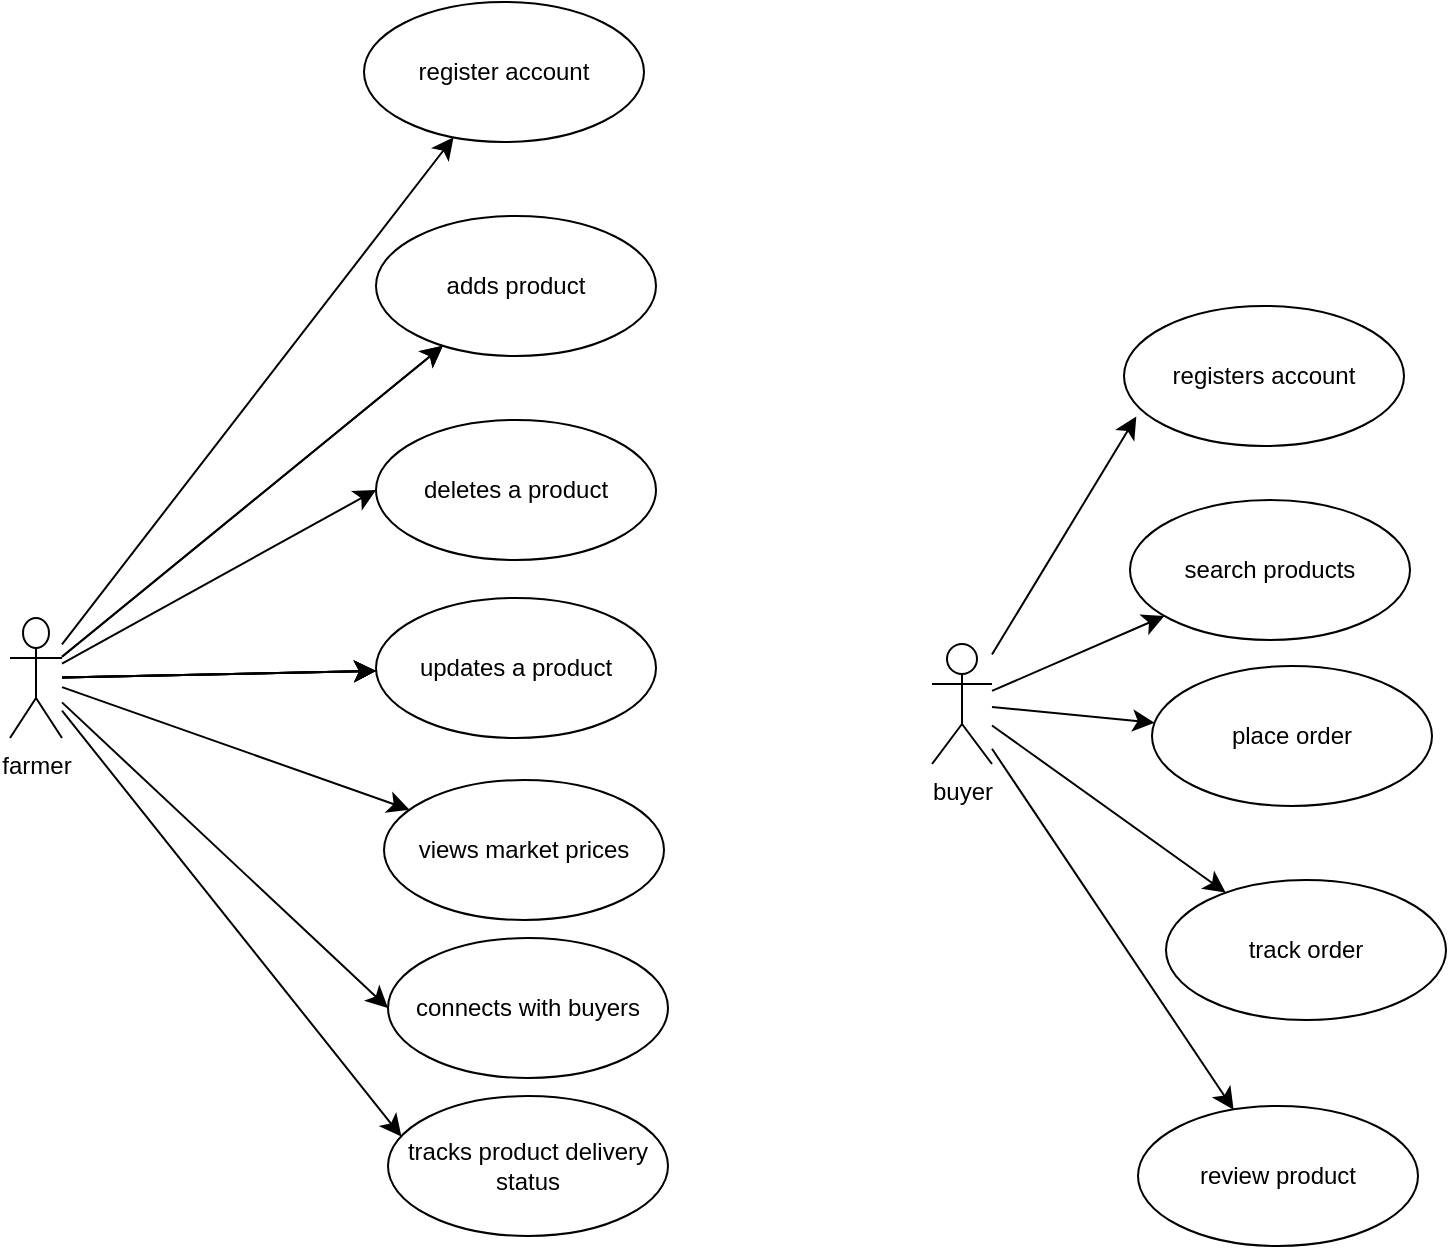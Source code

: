 <mxfile version="24.4.9" type="github">
  <diagram name="Page-1" id="b3bLt9QmsCSEi7zat9Xe">
    <mxGraphModel dx="836" dy="912" grid="0" gridSize="10" guides="1" tooltips="1" connect="1" arrows="1" fold="1" page="0" pageScale="1" pageWidth="1100" pageHeight="850" math="0" shadow="0">
      <root>
        <mxCell id="0" />
        <mxCell id="1" parent="0" />
        <mxCell id="QtXWayGIyKTpw7mKhyBs-3" value="" style="edgeStyle=none;curved=1;rounded=0;orthogonalLoop=1;jettySize=auto;html=1;fontSize=12;startSize=8;endSize=8;" edge="1" parent="1" source="QtXWayGIyKTpw7mKhyBs-1" target="QtXWayGIyKTpw7mKhyBs-2">
          <mxGeometry relative="1" as="geometry" />
        </mxCell>
        <mxCell id="QtXWayGIyKTpw7mKhyBs-15" value="" style="edgeStyle=none;curved=1;rounded=0;orthogonalLoop=1;jettySize=auto;html=1;fontSize=12;startSize=8;endSize=8;" edge="1" parent="1" source="QtXWayGIyKTpw7mKhyBs-1" target="QtXWayGIyKTpw7mKhyBs-13">
          <mxGeometry relative="1" as="geometry" />
        </mxCell>
        <mxCell id="QtXWayGIyKTpw7mKhyBs-16" value="" style="edgeStyle=none;curved=1;rounded=0;orthogonalLoop=1;jettySize=auto;html=1;fontSize=12;startSize=8;endSize=8;" edge="1" parent="1" source="QtXWayGIyKTpw7mKhyBs-1" target="QtXWayGIyKTpw7mKhyBs-13">
          <mxGeometry relative="1" as="geometry" />
        </mxCell>
        <mxCell id="QtXWayGIyKTpw7mKhyBs-17" value="" style="edgeStyle=none;curved=1;rounded=0;orthogonalLoop=1;jettySize=auto;html=1;fontSize=12;startSize=8;endSize=8;" edge="1" parent="1" source="QtXWayGIyKTpw7mKhyBs-1" target="QtXWayGIyKTpw7mKhyBs-10">
          <mxGeometry relative="1" as="geometry" />
        </mxCell>
        <mxCell id="QtXWayGIyKTpw7mKhyBs-18" value="" style="edgeStyle=none;curved=1;rounded=0;orthogonalLoop=1;jettySize=auto;html=1;fontSize=12;startSize=8;endSize=8;" edge="1" parent="1" source="QtXWayGIyKTpw7mKhyBs-1" target="QtXWayGIyKTpw7mKhyBs-10">
          <mxGeometry relative="1" as="geometry" />
        </mxCell>
        <mxCell id="QtXWayGIyKTpw7mKhyBs-19" value="" style="edgeStyle=none;curved=1;rounded=0;orthogonalLoop=1;jettySize=auto;html=1;fontSize=12;startSize=8;endSize=8;" edge="1" parent="1" source="QtXWayGIyKTpw7mKhyBs-1" target="QtXWayGIyKTpw7mKhyBs-10">
          <mxGeometry relative="1" as="geometry" />
        </mxCell>
        <mxCell id="QtXWayGIyKTpw7mKhyBs-22" style="edgeStyle=none;curved=1;rounded=0;orthogonalLoop=1;jettySize=auto;html=1;entryX=0;entryY=0.5;entryDx=0;entryDy=0;fontSize=12;startSize=8;endSize=8;" edge="1" parent="1" source="QtXWayGIyKTpw7mKhyBs-1" target="QtXWayGIyKTpw7mKhyBs-8">
          <mxGeometry relative="1" as="geometry" />
        </mxCell>
        <mxCell id="QtXWayGIyKTpw7mKhyBs-23" value="" style="edgeStyle=none;curved=1;rounded=0;orthogonalLoop=1;jettySize=auto;html=1;fontSize=12;startSize=8;endSize=8;" edge="1" parent="1" source="QtXWayGIyKTpw7mKhyBs-1" target="QtXWayGIyKTpw7mKhyBs-10">
          <mxGeometry relative="1" as="geometry" />
        </mxCell>
        <mxCell id="QtXWayGIyKTpw7mKhyBs-24" style="edgeStyle=none;curved=1;rounded=0;orthogonalLoop=1;jettySize=auto;html=1;fontSize=12;startSize=8;endSize=8;" edge="1" parent="1" source="QtXWayGIyKTpw7mKhyBs-1" target="QtXWayGIyKTpw7mKhyBs-12">
          <mxGeometry relative="1" as="geometry" />
        </mxCell>
        <mxCell id="QtXWayGIyKTpw7mKhyBs-25" style="edgeStyle=none;curved=1;rounded=0;orthogonalLoop=1;jettySize=auto;html=1;entryX=0;entryY=0.5;entryDx=0;entryDy=0;fontSize=12;startSize=8;endSize=8;" edge="1" parent="1" source="QtXWayGIyKTpw7mKhyBs-1" target="QtXWayGIyKTpw7mKhyBs-9">
          <mxGeometry relative="1" as="geometry" />
        </mxCell>
        <mxCell id="QtXWayGIyKTpw7mKhyBs-1" value="farmer" style="shape=umlActor;verticalLabelPosition=bottom;verticalAlign=top;html=1;outlineConnect=0;" vertex="1" parent="1">
          <mxGeometry x="-28" y="212" width="26" height="60" as="geometry" />
        </mxCell>
        <mxCell id="QtXWayGIyKTpw7mKhyBs-2" value="register account" style="ellipse;whiteSpace=wrap;html=1;" vertex="1" parent="1">
          <mxGeometry x="149" y="-96" width="140" height="70" as="geometry" />
        </mxCell>
        <mxCell id="QtXWayGIyKTpw7mKhyBs-7" value="tracks product delivery status" style="ellipse;whiteSpace=wrap;html=1;" vertex="1" parent="1">
          <mxGeometry x="161" y="451" width="140" height="70" as="geometry" />
        </mxCell>
        <mxCell id="QtXWayGIyKTpw7mKhyBs-8" value="deletes a product" style="ellipse;whiteSpace=wrap;html=1;" vertex="1" parent="1">
          <mxGeometry x="155" y="113" width="140" height="70" as="geometry" />
        </mxCell>
        <mxCell id="QtXWayGIyKTpw7mKhyBs-9" value="connects with buyers" style="ellipse;whiteSpace=wrap;html=1;" vertex="1" parent="1">
          <mxGeometry x="161" y="372" width="140" height="70" as="geometry" />
        </mxCell>
        <mxCell id="QtXWayGIyKTpw7mKhyBs-10" value="updates a product" style="ellipse;whiteSpace=wrap;html=1;" vertex="1" parent="1">
          <mxGeometry x="155" y="202" width="140" height="70" as="geometry" />
        </mxCell>
        <mxCell id="QtXWayGIyKTpw7mKhyBs-12" value="views market prices" style="ellipse;whiteSpace=wrap;html=1;" vertex="1" parent="1">
          <mxGeometry x="159" y="293" width="140" height="70" as="geometry" />
        </mxCell>
        <mxCell id="QtXWayGIyKTpw7mKhyBs-13" value="adds product" style="ellipse;whiteSpace=wrap;html=1;" vertex="1" parent="1">
          <mxGeometry x="155" y="11" width="140" height="70" as="geometry" />
        </mxCell>
        <mxCell id="QtXWayGIyKTpw7mKhyBs-26" style="edgeStyle=none;curved=1;rounded=0;orthogonalLoop=1;jettySize=auto;html=1;entryX=0.048;entryY=0.29;entryDx=0;entryDy=0;entryPerimeter=0;fontSize=12;startSize=8;endSize=8;" edge="1" parent="1" source="QtXWayGIyKTpw7mKhyBs-1" target="QtXWayGIyKTpw7mKhyBs-7">
          <mxGeometry relative="1" as="geometry" />
        </mxCell>
        <mxCell id="QtXWayGIyKTpw7mKhyBs-33" style="edgeStyle=none;curved=1;rounded=0;orthogonalLoop=1;jettySize=auto;html=1;fontSize=12;startSize=8;endSize=8;" edge="1" parent="1" source="QtXWayGIyKTpw7mKhyBs-27" target="QtXWayGIyKTpw7mKhyBs-28">
          <mxGeometry relative="1" as="geometry" />
        </mxCell>
        <mxCell id="QtXWayGIyKTpw7mKhyBs-34" style="edgeStyle=none;curved=1;rounded=0;orthogonalLoop=1;jettySize=auto;html=1;fontSize=12;startSize=8;endSize=8;" edge="1" parent="1" source="QtXWayGIyKTpw7mKhyBs-27" target="QtXWayGIyKTpw7mKhyBs-32">
          <mxGeometry relative="1" as="geometry" />
        </mxCell>
        <mxCell id="QtXWayGIyKTpw7mKhyBs-35" style="edgeStyle=none;curved=1;rounded=0;orthogonalLoop=1;jettySize=auto;html=1;fontSize=12;startSize=8;endSize=8;" edge="1" parent="1" source="QtXWayGIyKTpw7mKhyBs-27" target="QtXWayGIyKTpw7mKhyBs-31">
          <mxGeometry relative="1" as="geometry" />
        </mxCell>
        <mxCell id="QtXWayGIyKTpw7mKhyBs-36" style="edgeStyle=none;curved=1;rounded=0;orthogonalLoop=1;jettySize=auto;html=1;fontSize=12;startSize=8;endSize=8;" edge="1" parent="1" source="QtXWayGIyKTpw7mKhyBs-27" target="QtXWayGIyKTpw7mKhyBs-29">
          <mxGeometry relative="1" as="geometry" />
        </mxCell>
        <mxCell id="QtXWayGIyKTpw7mKhyBs-27" value="buyer" style="shape=umlActor;verticalLabelPosition=bottom;verticalAlign=top;html=1;" vertex="1" parent="1">
          <mxGeometry x="433" y="225" width="30" height="60" as="geometry" />
        </mxCell>
        <mxCell id="QtXWayGIyKTpw7mKhyBs-28" value="place order" style="ellipse;whiteSpace=wrap;html=1;" vertex="1" parent="1">
          <mxGeometry x="543" y="236" width="140" height="70" as="geometry" />
        </mxCell>
        <mxCell id="QtXWayGIyKTpw7mKhyBs-29" value="search products" style="ellipse;whiteSpace=wrap;html=1;" vertex="1" parent="1">
          <mxGeometry x="532" y="153" width="140" height="70" as="geometry" />
        </mxCell>
        <mxCell id="QtXWayGIyKTpw7mKhyBs-30" value="registers account" style="ellipse;whiteSpace=wrap;html=1;" vertex="1" parent="1">
          <mxGeometry x="529" y="56" width="140" height="70" as="geometry" />
        </mxCell>
        <mxCell id="QtXWayGIyKTpw7mKhyBs-31" value="review product" style="ellipse;whiteSpace=wrap;html=1;" vertex="1" parent="1">
          <mxGeometry x="536" y="456" width="140" height="70" as="geometry" />
        </mxCell>
        <mxCell id="QtXWayGIyKTpw7mKhyBs-32" value="track order" style="ellipse;whiteSpace=wrap;html=1;" vertex="1" parent="1">
          <mxGeometry x="550" y="343" width="140" height="70" as="geometry" />
        </mxCell>
        <mxCell id="QtXWayGIyKTpw7mKhyBs-37" style="edgeStyle=none;curved=1;rounded=0;orthogonalLoop=1;jettySize=auto;html=1;entryX=0.044;entryY=0.79;entryDx=0;entryDy=0;entryPerimeter=0;fontSize=12;startSize=8;endSize=8;" edge="1" parent="1" source="QtXWayGIyKTpw7mKhyBs-27" target="QtXWayGIyKTpw7mKhyBs-30">
          <mxGeometry relative="1" as="geometry" />
        </mxCell>
      </root>
    </mxGraphModel>
  </diagram>
</mxfile>
